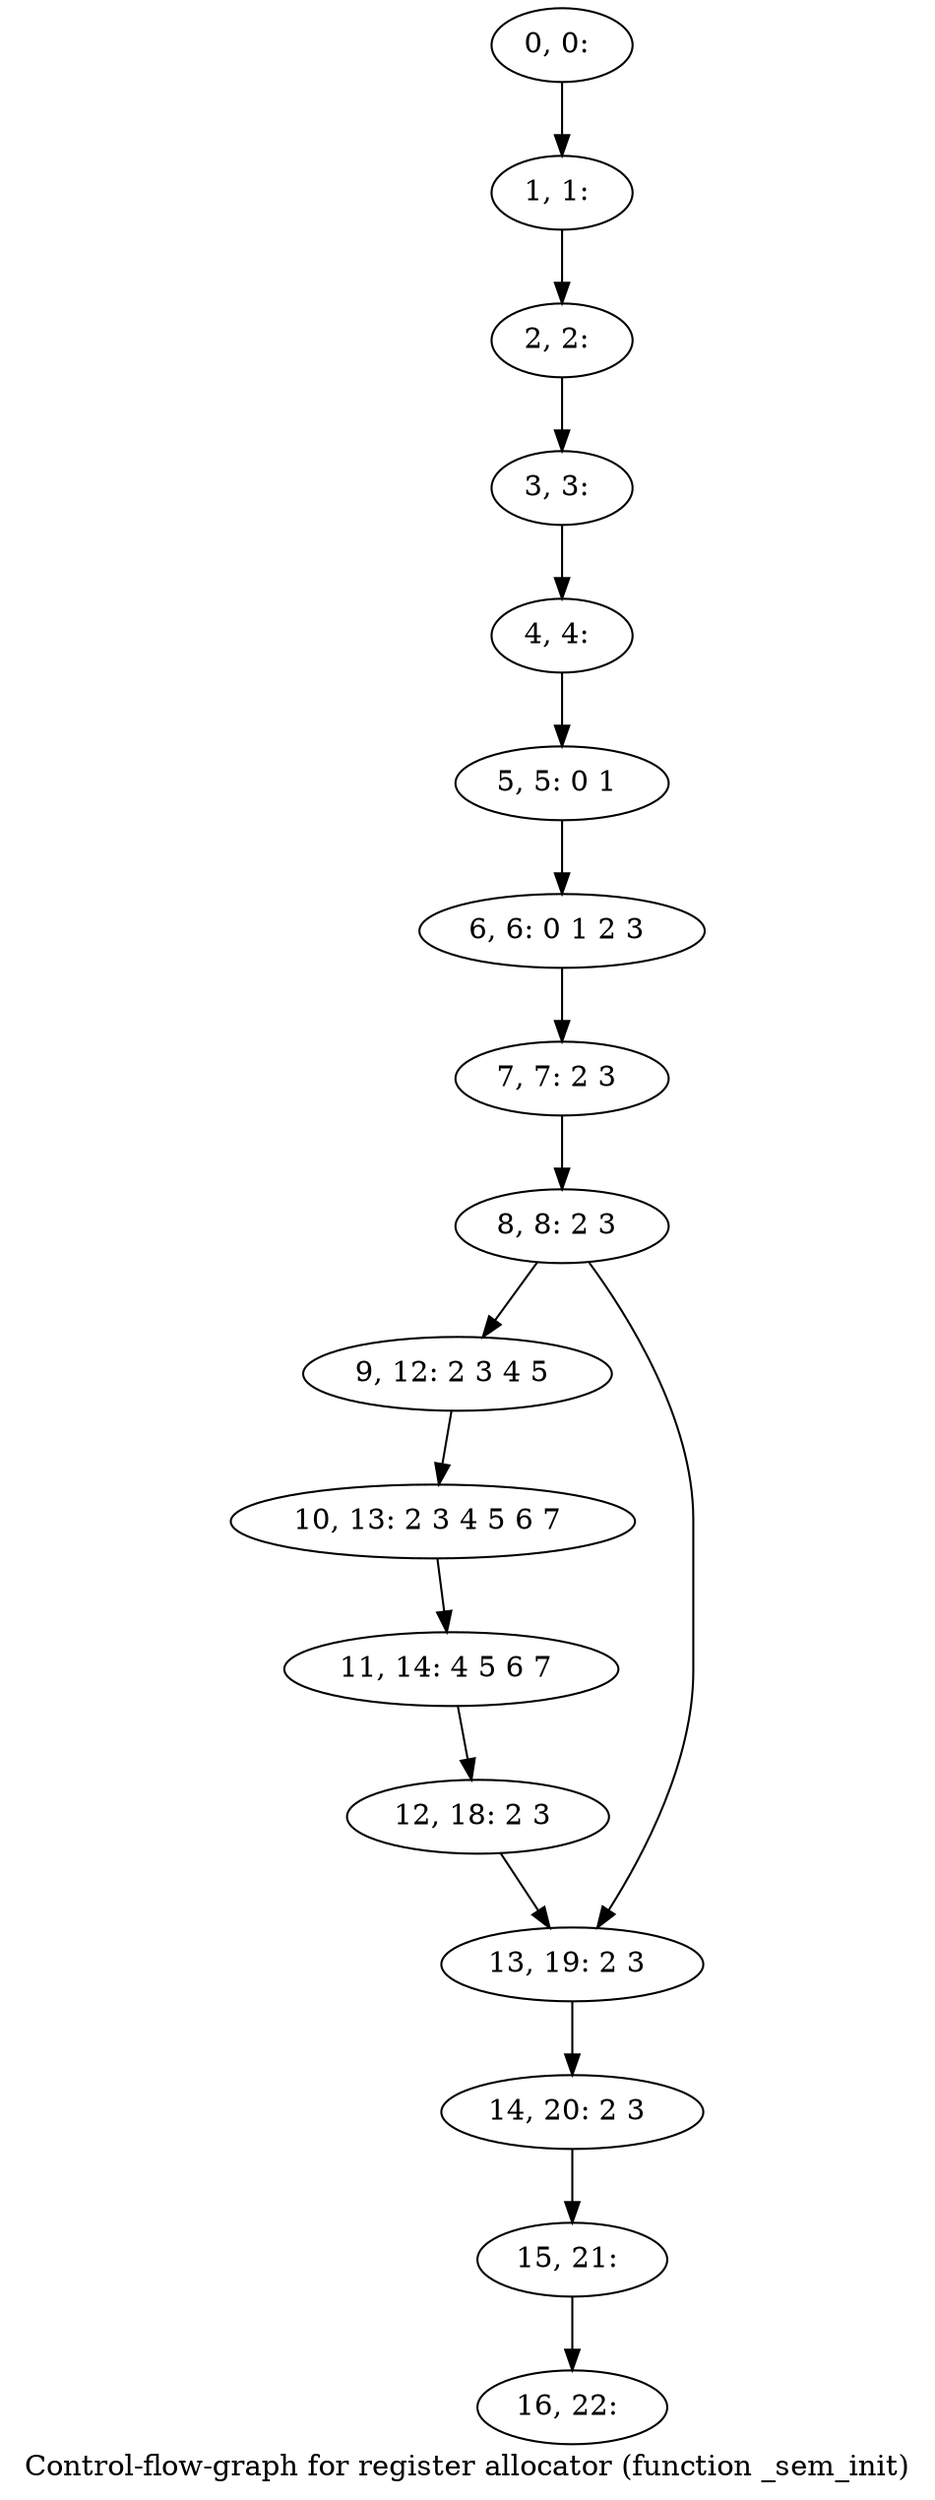 digraph G {
graph [label="Control-flow-graph for register allocator (function _sem_init)"]
0[label="0, 0: "];
1[label="1, 1: "];
2[label="2, 2: "];
3[label="3, 3: "];
4[label="4, 4: "];
5[label="5, 5: 0 1 "];
6[label="6, 6: 0 1 2 3 "];
7[label="7, 7: 2 3 "];
8[label="8, 8: 2 3 "];
9[label="9, 12: 2 3 4 5 "];
10[label="10, 13: 2 3 4 5 6 7 "];
11[label="11, 14: 4 5 6 7 "];
12[label="12, 18: 2 3 "];
13[label="13, 19: 2 3 "];
14[label="14, 20: 2 3 "];
15[label="15, 21: "];
16[label="16, 22: "];
0->1 ;
1->2 ;
2->3 ;
3->4 ;
4->5 ;
5->6 ;
6->7 ;
7->8 ;
8->9 ;
8->13 ;
9->10 ;
10->11 ;
11->12 ;
12->13 ;
13->14 ;
14->15 ;
15->16 ;
}
